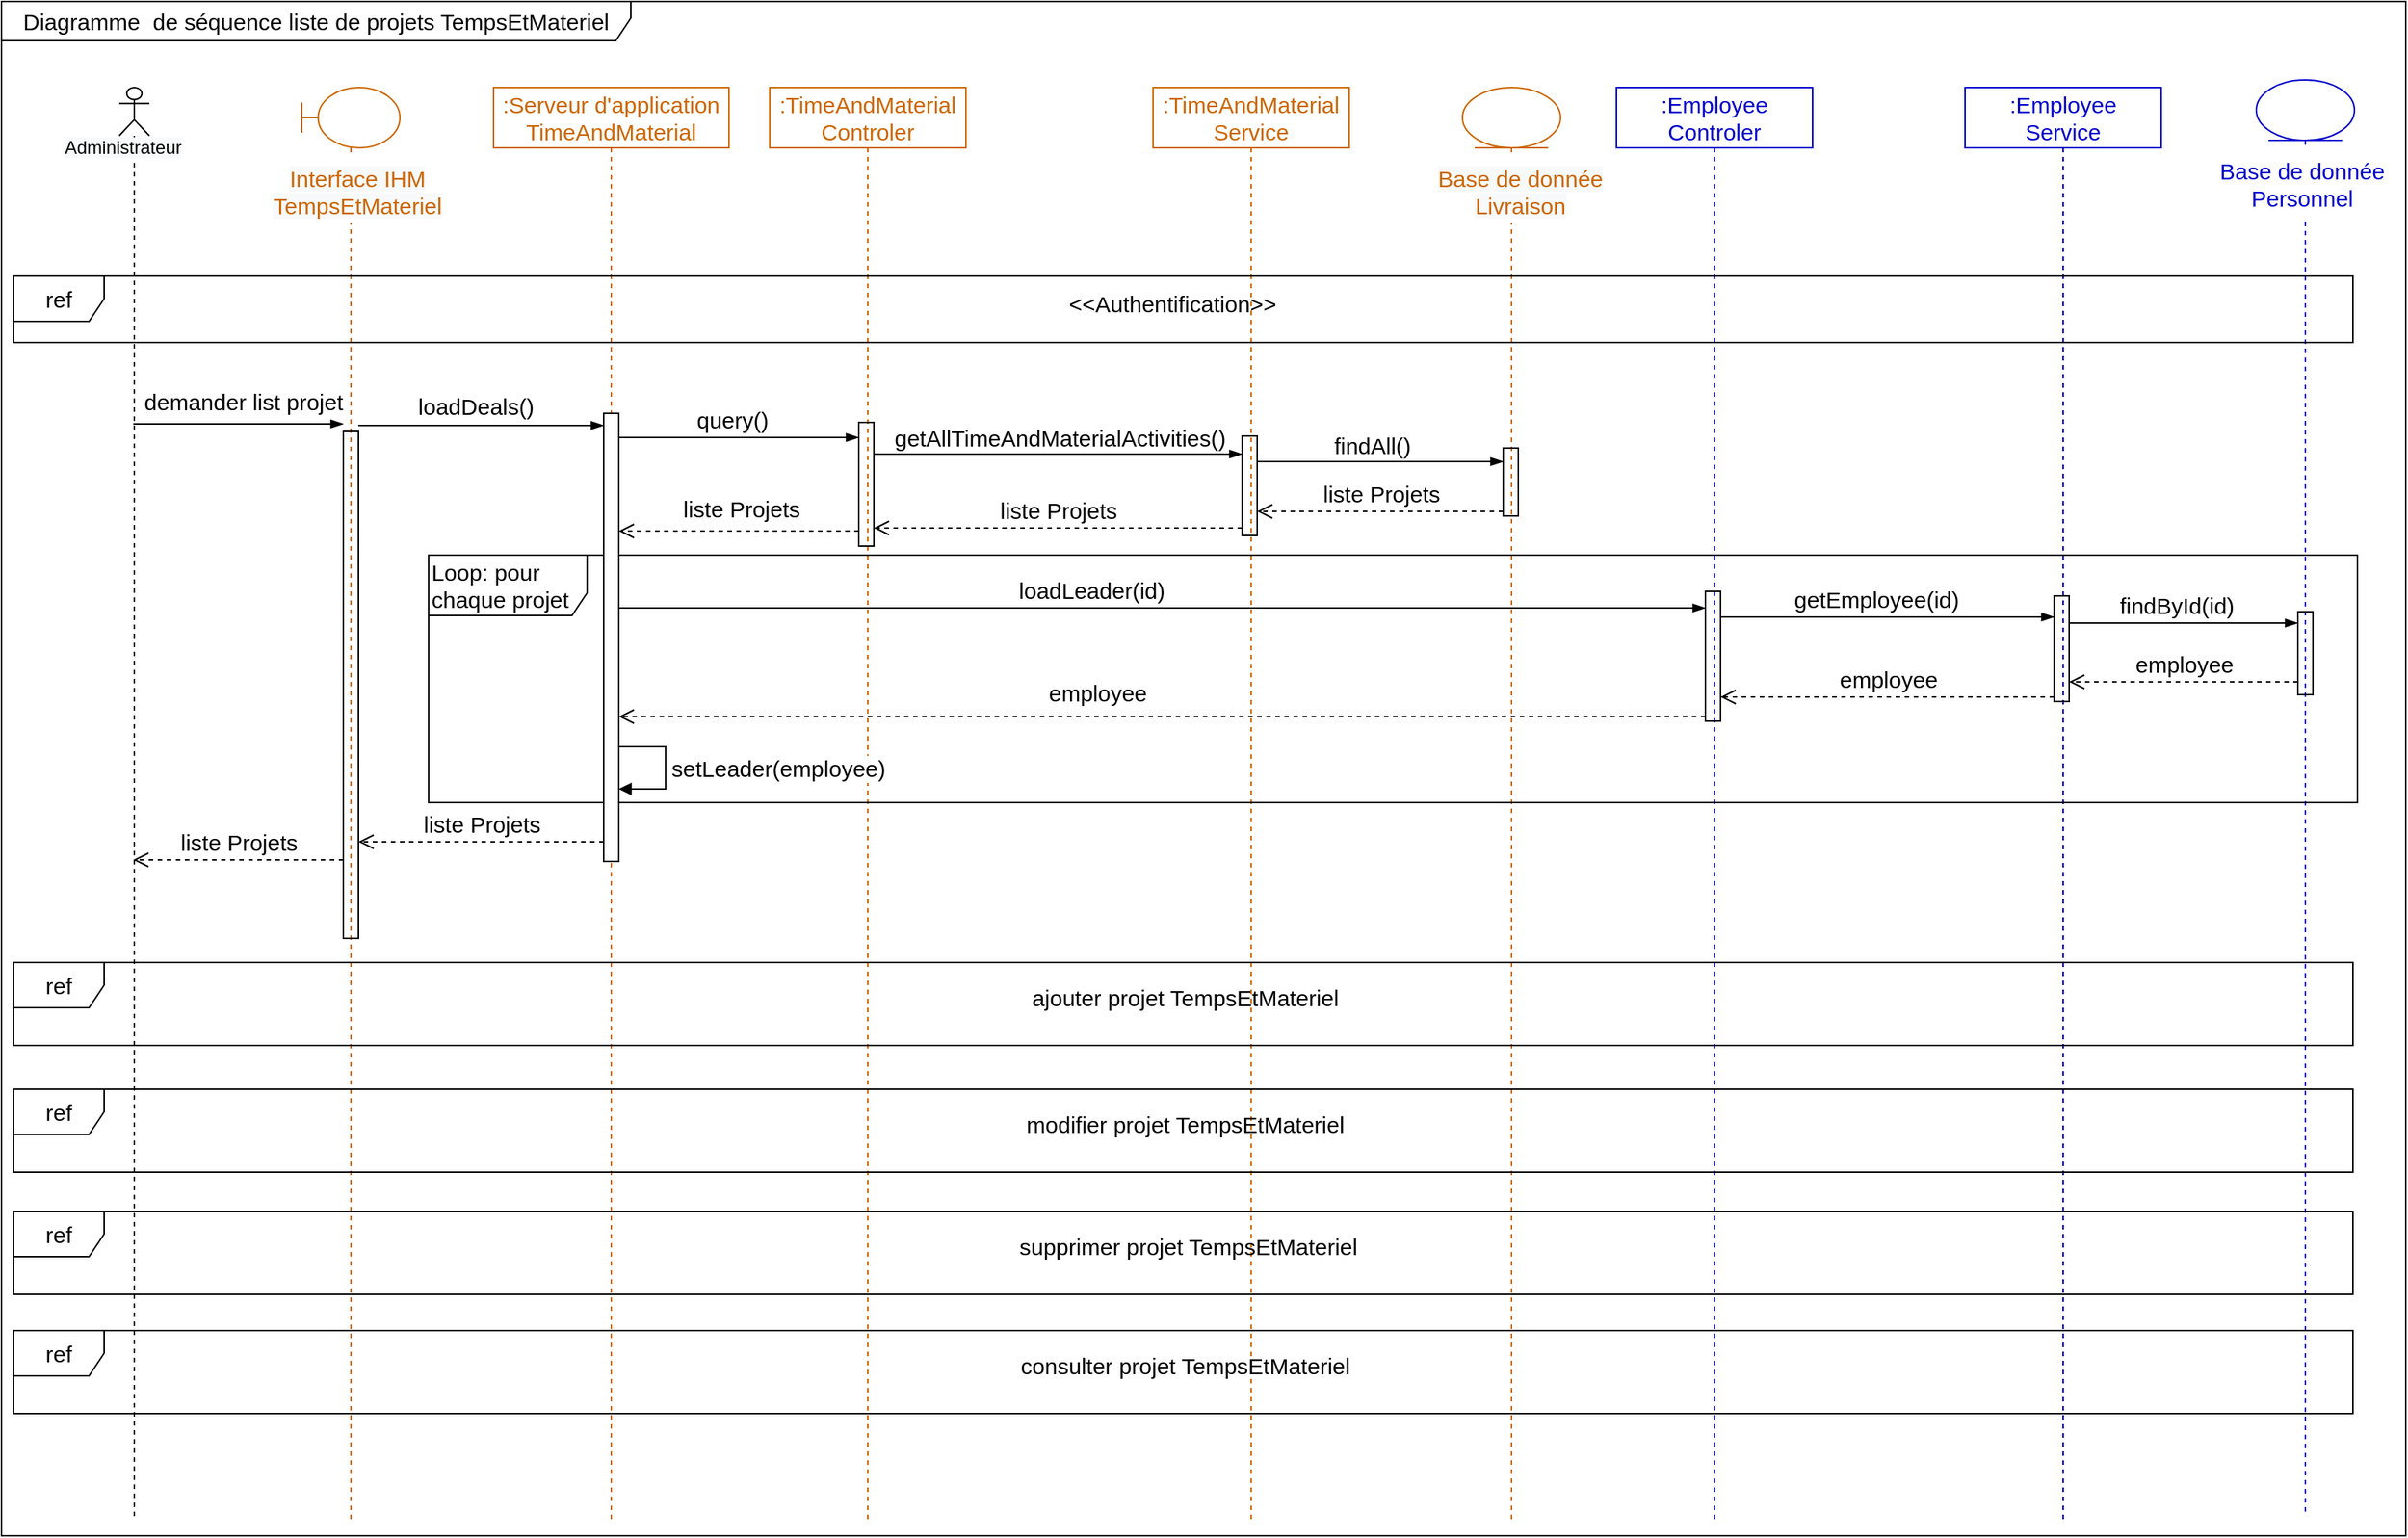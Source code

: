 <mxfile version="20.2.3" type="github">
  <diagram id="GG7RsVFY-ZaRTAt75dBU" name="Page-1">
    <mxGraphModel dx="1778" dy="993" grid="0" gridSize="10" guides="1" tooltips="1" connect="1" arrows="1" fold="1" page="1" pageScale="1" pageWidth="827" pageHeight="1169" math="0" shadow="0">
      <root>
        <mxCell id="0" />
        <mxCell id="1" parent="0" />
        <mxCell id="DRZjtDO21QbI87yVFXPy-56" value="Diagramme&amp;nbsp; de séquence liste de projets TempsEtMateriel" style="shape=umlFrame;whiteSpace=wrap;html=1;rounded=0;shadow=0;glass=0;sketch=0;fontSize=15;fillColor=none;width=417;height=26;" parent="1" vertex="1">
          <mxGeometry x="32" y="8" width="1593" height="1017" as="geometry" />
        </mxCell>
        <mxCell id="DRZjtDO21QbI87yVFXPy-7" value=":TimeAndMaterial&lt;br&gt;Controler" style="shape=umlLifeline;perimeter=lifelinePerimeter;whiteSpace=wrap;html=1;container=1;collapsible=0;recursiveResize=0;outlineConnect=0;rounded=0;shadow=0;glass=0;sketch=0;fillColor=none;fontSize=15;fontColor=#CC6600;strokeColor=#CC6600;" parent="1" vertex="1">
          <mxGeometry x="541" y="65" width="130" height="950" as="geometry" />
        </mxCell>
        <mxCell id="DRZjtDO21QbI87yVFXPy-24" value="" style="html=1;points=[];perimeter=orthogonalPerimeter;rounded=0;shadow=0;glass=0;sketch=0;fontSize=15;fillColor=none;" parent="DRZjtDO21QbI87yVFXPy-7" vertex="1">
          <mxGeometry x="59" y="222" width="10" height="82" as="geometry" />
        </mxCell>
        <mxCell id="DRZjtDO21QbI87yVFXPy-2" value="" style="shape=umlLifeline;participant=umlActor;perimeter=lifelinePerimeter;whiteSpace=wrap;html=1;container=1;collapsible=0;recursiveResize=0;verticalAlign=top;spacingTop=36;outlineConnect=0;fillColor=none;size=32;sketch=0;shadow=0;rounded=0;glass=0;" parent="1" vertex="1">
          <mxGeometry x="110" y="65" width="20" height="950" as="geometry" />
        </mxCell>
        <mxCell id="DRZjtDO21QbI87yVFXPy-3" value="&lt;span style=&quot;color: rgb(0, 0, 0); font-family: Helvetica; font-size: 12px; font-style: normal; font-variant-ligatures: normal; font-variant-caps: normal; font-weight: 400; letter-spacing: normal; orphans: 2; text-align: center; text-indent: 0px; text-transform: none; widows: 2; word-spacing: 0px; -webkit-text-stroke-width: 0px; background-color: rgb(248, 249, 250); text-decoration-thickness: initial; text-decoration-style: initial; text-decoration-color: initial; float: none; display: inline !important;&quot;&gt;Administrateur&lt;/span&gt;" style="text;whiteSpace=wrap;html=1;" parent="1" vertex="1">
          <mxGeometry x="72" y="91" width="105" height="36" as="geometry" />
        </mxCell>
        <mxCell id="DRZjtDO21QbI87yVFXPy-8" value=":TimeAndMaterial&lt;br&gt;Service" style="shape=umlLifeline;perimeter=lifelinePerimeter;whiteSpace=wrap;html=1;container=1;collapsible=0;recursiveResize=0;outlineConnect=0;rounded=0;shadow=0;glass=0;sketch=0;fillColor=none;fontSize=15;fontColor=#CC6600;strokeColor=#CC6600;" parent="1" vertex="1">
          <mxGeometry x="795" y="65" width="130" height="950" as="geometry" />
        </mxCell>
        <mxCell id="DRZjtDO21QbI87yVFXPy-27" value="" style="html=1;points=[];perimeter=orthogonalPerimeter;rounded=0;shadow=0;glass=0;sketch=0;fontSize=15;fillColor=none;" parent="DRZjtDO21QbI87yVFXPy-8" vertex="1">
          <mxGeometry x="59" y="231" width="10" height="66" as="geometry" />
        </mxCell>
        <mxCell id="DRZjtDO21QbI87yVFXPy-10" value="" style="shape=umlLifeline;participant=umlEntity;perimeter=lifelinePerimeter;whiteSpace=wrap;html=1;container=1;collapsible=0;recursiveResize=0;verticalAlign=top;spacingTop=36;outlineConnect=0;rounded=0;shadow=0;glass=0;sketch=0;fontSize=15;fillColor=none;fontColor=#CC6600;strokeColor=#CC6600;" parent="1" vertex="1">
          <mxGeometry x="1000" y="65" width="65" height="950" as="geometry" />
        </mxCell>
        <mxCell id="DRZjtDO21QbI87yVFXPy-29" value="" style="html=1;points=[];perimeter=orthogonalPerimeter;rounded=0;shadow=0;glass=0;sketch=0;fontSize=15;fillColor=none;" parent="DRZjtDO21QbI87yVFXPy-10" vertex="1">
          <mxGeometry x="27" y="239" width="10" height="45" as="geometry" />
        </mxCell>
        <mxCell id="DRZjtDO21QbI87yVFXPy-11" value="&lt;span style=&quot;font-family: Helvetica; font-size: 15px; font-style: normal; font-variant-ligatures: normal; font-variant-caps: normal; font-weight: 400; letter-spacing: normal; orphans: 2; text-indent: 0px; text-transform: none; widows: 2; word-spacing: 0px; -webkit-text-stroke-width: 0px; background-color: rgb(248, 249, 250); text-decoration-thickness: initial; text-decoration-style: initial; text-decoration-color: initial; float: none; display: inline !important;&quot;&gt;Base de donnée&lt;br&gt;Livraison&lt;br&gt;&lt;/span&gt;" style="text;whiteSpace=wrap;html=1;fontSize=15;align=center;fillColor=default;fontColor=#CC6600;" parent="DRZjtDO21QbI87yVFXPy-10" vertex="1">
          <mxGeometry x="-21" y="45" width="119" height="45" as="geometry" />
        </mxCell>
        <mxCell id="DRZjtDO21QbI87yVFXPy-12" value="" style="shape=umlLifeline;participant=umlBoundary;perimeter=lifelinePerimeter;whiteSpace=wrap;html=1;container=1;collapsible=0;recursiveResize=0;verticalAlign=top;spacingTop=36;outlineConnect=0;rounded=0;shadow=0;glass=0;sketch=0;fontSize=15;fillColor=none;fontColor=#CC6600;strokeColor=#CC6600;" parent="1" vertex="1">
          <mxGeometry x="231" y="65" width="65" height="950" as="geometry" />
        </mxCell>
        <mxCell id="DRZjtDO21QbI87yVFXPy-13" value="&lt;span style=&quot;font-family: Helvetica; font-size: 15px; font-style: normal; font-variant-ligatures: normal; font-variant-caps: normal; font-weight: 400; letter-spacing: normal; orphans: 2; text-indent: 0px; text-transform: none; widows: 2; word-spacing: 0px; -webkit-text-stroke-width: 0px; background-color: rgb(248, 249, 250); text-decoration-thickness: initial; text-decoration-style: initial; text-decoration-color: initial; float: none; display: inline !important;&quot;&gt;Interface IHM&lt;/span&gt;&lt;br style=&quot;font-family: Helvetica; font-size: 15px; font-style: normal; font-variant-ligatures: normal; font-variant-caps: normal; font-weight: 400; letter-spacing: normal; orphans: 2; text-indent: 0px; text-transform: none; widows: 2; word-spacing: 0px; -webkit-text-stroke-width: 0px; background-color: rgb(248, 249, 250); text-decoration-thickness: initial; text-decoration-style: initial; text-decoration-color: initial;&quot;&gt;&lt;span style=&quot;font-family: Helvetica; font-size: 15px; font-style: normal; font-variant-ligatures: normal; font-variant-caps: normal; font-weight: 400; letter-spacing: normal; orphans: 2; text-indent: 0px; text-transform: none; widows: 2; word-spacing: 0px; -webkit-text-stroke-width: 0px; background-color: rgb(248, 249, 250); text-decoration-thickness: initial; text-decoration-style: initial; text-decoration-color: initial; float: none; display: inline !important;&quot;&gt;TempsEtMateriel&lt;/span&gt;" style="text;whiteSpace=wrap;html=1;fontSize=15;align=center;fillColor=default;fontColor=#CC6600;" parent="DRZjtDO21QbI87yVFXPy-12" vertex="1">
          <mxGeometry x="-24" y="45" width="122" height="45" as="geometry" />
        </mxCell>
        <mxCell id="DRZjtDO21QbI87yVFXPy-21" value="" style="html=1;points=[];perimeter=orthogonalPerimeter;rounded=0;shadow=0;glass=0;sketch=0;fontSize=15;fillColor=none;" parent="DRZjtDO21QbI87yVFXPy-12" vertex="1">
          <mxGeometry x="27.5" y="228" width="10" height="336" as="geometry" />
        </mxCell>
        <mxCell id="DRZjtDO21QbI87yVFXPy-14" value=":Employee&lt;br&gt;Controler" style="shape=umlLifeline;perimeter=lifelinePerimeter;whiteSpace=wrap;html=1;container=1;collapsible=0;recursiveResize=0;outlineConnect=0;rounded=0;shadow=0;glass=0;sketch=0;fillColor=none;fontSize=15;strokeColor=#0000CC;fontColor=#0000CC;" parent="1" vertex="1">
          <mxGeometry x="1102" y="65" width="130" height="950" as="geometry" />
        </mxCell>
        <mxCell id="DRZjtDO21QbI87yVFXPy-41" value="" style="html=1;points=[];perimeter=orthogonalPerimeter;rounded=0;shadow=0;glass=0;sketch=0;fontSize=15;fillColor=none;" parent="DRZjtDO21QbI87yVFXPy-14" vertex="1">
          <mxGeometry x="59" y="334" width="10" height="86" as="geometry" />
        </mxCell>
        <mxCell id="DRZjtDO21QbI87yVFXPy-16" value="" style="shape=umlLifeline;participant=umlEntity;perimeter=lifelinePerimeter;whiteSpace=wrap;html=1;container=1;collapsible=0;recursiveResize=0;verticalAlign=top;spacingTop=36;outlineConnect=0;rounded=0;shadow=0;glass=0;sketch=0;fontSize=15;fillColor=none;strokeColor=#0000CC;" parent="1" vertex="1">
          <mxGeometry x="1526" y="60" width="65" height="950" as="geometry" />
        </mxCell>
        <mxCell id="DRZjtDO21QbI87yVFXPy-17" value="Base de donnée&lt;br&gt;Personnel" style="text;whiteSpace=wrap;html=1;fontSize=15;align=center;fillColor=default;fontColor=#0000CC;" parent="DRZjtDO21QbI87yVFXPy-16" vertex="1">
          <mxGeometry x="-33" y="45" width="127" height="48" as="geometry" />
        </mxCell>
        <mxCell id="DRZjtDO21QbI87yVFXPy-46" value="" style="html=1;points=[];perimeter=orthogonalPerimeter;rounded=0;shadow=0;glass=0;sketch=0;fontSize=15;fillColor=none;" parent="DRZjtDO21QbI87yVFXPy-16" vertex="1">
          <mxGeometry x="27.5" y="352.5" width="10" height="55" as="geometry" />
        </mxCell>
        <mxCell id="DRZjtDO21QbI87yVFXPy-15" value=":Employee&lt;br&gt;Service" style="shape=umlLifeline;perimeter=lifelinePerimeter;whiteSpace=wrap;html=1;container=1;collapsible=0;recursiveResize=0;outlineConnect=0;rounded=0;shadow=0;glass=0;sketch=0;fillColor=none;fontSize=15;strokeColor=#0000CC;fontColor=#0000CC;" parent="1" vertex="1">
          <mxGeometry x="1333" y="65" width="130" height="950" as="geometry" />
        </mxCell>
        <mxCell id="DRZjtDO21QbI87yVFXPy-43" value="" style="html=1;points=[];perimeter=orthogonalPerimeter;rounded=0;shadow=0;glass=0;sketch=0;fontSize=15;fillColor=none;" parent="DRZjtDO21QbI87yVFXPy-15" vertex="1">
          <mxGeometry x="59" y="337" width="10" height="70" as="geometry" />
        </mxCell>
        <mxCell id="DRZjtDO21QbI87yVFXPy-18" value="" style="edgeStyle=elbowEdgeStyle;fontSize=12;html=1;endArrow=blockThin;endFill=1;rounded=0;" parent="1" edge="1">
          <mxGeometry width="160" relative="1" as="geometry">
            <mxPoint x="119.324" y="288" as="sourcePoint" />
            <mxPoint x="258.5" y="288" as="targetPoint" />
            <Array as="points">
              <mxPoint x="190" y="288" />
              <mxPoint x="171" y="261" />
            </Array>
          </mxGeometry>
        </mxCell>
        <mxCell id="DRZjtDO21QbI87yVFXPy-19" value="demander list projet" style="edgeLabel;html=1;align=center;verticalAlign=middle;resizable=0;points=[];fontSize=15;" parent="DRZjtDO21QbI87yVFXPy-18" vertex="1" connectable="0">
          <mxGeometry x="-0.395" relative="1" as="geometry">
            <mxPoint x="30" y="-15" as="offset" />
          </mxGeometry>
        </mxCell>
        <mxCell id="DRZjtDO21QbI87yVFXPy-23" value="" style="edgeStyle=elbowEdgeStyle;fontSize=12;html=1;endArrow=blockThin;endFill=1;rounded=0;" parent="1" source="kpgrijez0biBoFg0Qp2z-3" target="DRZjtDO21QbI87yVFXPy-24" edge="1">
          <mxGeometry width="160" relative="1" as="geometry">
            <mxPoint x="532" y="237" as="sourcePoint" />
            <mxPoint x="637" y="443" as="targetPoint" />
            <Array as="points">
              <mxPoint x="561" y="297" />
              <mxPoint x="444" y="291" />
              <mxPoint x="426" y="304" />
            </Array>
          </mxGeometry>
        </mxCell>
        <mxCell id="DRZjtDO21QbI87yVFXPy-25" value="query()" style="edgeLabel;html=1;align=center;verticalAlign=middle;resizable=0;points=[];fontSize=15;" parent="DRZjtDO21QbI87yVFXPy-23" vertex="1" connectable="0">
          <mxGeometry x="-0.219" y="3" relative="1" as="geometry">
            <mxPoint x="13" y="-9" as="offset" />
          </mxGeometry>
        </mxCell>
        <mxCell id="DRZjtDO21QbI87yVFXPy-26" value="" style="edgeStyle=elbowEdgeStyle;fontSize=12;html=1;endArrow=blockThin;endFill=1;rounded=0;" parent="1" source="DRZjtDO21QbI87yVFXPy-24" target="DRZjtDO21QbI87yVFXPy-27" edge="1">
          <mxGeometry width="160" relative="1" as="geometry">
            <mxPoint x="394" y="355" as="sourcePoint" />
            <mxPoint x="554" y="355" as="targetPoint" />
            <Array as="points">
              <mxPoint x="753" y="308" />
              <mxPoint x="602" y="293" />
              <mxPoint x="527" y="322" />
            </Array>
          </mxGeometry>
        </mxCell>
        <mxCell id="DRZjtDO21QbI87yVFXPy-28" value="getAllTimeAndMaterialActivities()" style="edgeLabel;html=1;align=center;verticalAlign=middle;resizable=0;points=[];fontSize=15;" parent="DRZjtDO21QbI87yVFXPy-26" vertex="1" connectable="0">
          <mxGeometry x="0.124" relative="1" as="geometry">
            <mxPoint x="-14" y="-11" as="offset" />
          </mxGeometry>
        </mxCell>
        <mxCell id="DRZjtDO21QbI87yVFXPy-30" value="" style="edgeStyle=elbowEdgeStyle;fontSize=12;html=1;endArrow=blockThin;endFill=1;rounded=0;" parent="1" source="DRZjtDO21QbI87yVFXPy-27" target="DRZjtDO21QbI87yVFXPy-29" edge="1">
          <mxGeometry width="160" relative="1" as="geometry">
            <mxPoint x="474" y="355" as="sourcePoint" />
            <mxPoint x="634" y="355" as="targetPoint" />
            <Array as="points">
              <mxPoint x="869" y="313" />
              <mxPoint x="766" y="318" />
            </Array>
          </mxGeometry>
        </mxCell>
        <mxCell id="DRZjtDO21QbI87yVFXPy-31" value="findAll()" style="edgeLabel;html=1;align=center;verticalAlign=middle;resizable=0;points=[];fontSize=15;" parent="DRZjtDO21QbI87yVFXPy-30" vertex="1" connectable="0">
          <mxGeometry x="-0.356" y="2" relative="1" as="geometry">
            <mxPoint x="23" y="-9" as="offset" />
          </mxGeometry>
        </mxCell>
        <mxCell id="DRZjtDO21QbI87yVFXPy-32" value="liste Projets" style="html=1;verticalAlign=bottom;endArrow=open;dashed=1;endSize=8;rounded=0;fontSize=15;" parent="1" edge="1" target="DRZjtDO21QbI87yVFXPy-27" source="DRZjtDO21QbI87yVFXPy-29">
          <mxGeometry relative="1" as="geometry">
            <mxPoint x="806" y="342" as="sourcePoint" />
            <mxPoint x="668" y="342" as="targetPoint" />
            <Array as="points">
              <mxPoint x="948" y="346" />
            </Array>
          </mxGeometry>
        </mxCell>
        <mxCell id="DRZjtDO21QbI87yVFXPy-33" value="liste Projets" style="html=1;verticalAlign=bottom;endArrow=open;dashed=1;endSize=8;rounded=0;fontSize=15;" parent="1" edge="1" target="DRZjtDO21QbI87yVFXPy-24" source="DRZjtDO21QbI87yVFXPy-27">
          <mxGeometry relative="1" as="geometry">
            <mxPoint x="658" y="347" as="sourcePoint" />
            <mxPoint x="477" y="347" as="targetPoint" />
            <Array as="points">
              <mxPoint x="758" y="357" />
            </Array>
          </mxGeometry>
        </mxCell>
        <mxCell id="DRZjtDO21QbI87yVFXPy-34" value="liste Projets" style="html=1;verticalAlign=bottom;endArrow=open;dashed=1;endSize=8;rounded=0;fontSize=15;" parent="1" source="DRZjtDO21QbI87yVFXPy-24" target="kpgrijez0biBoFg0Qp2z-3" edge="1">
          <mxGeometry x="-0.019" y="-3" relative="1" as="geometry">
            <mxPoint x="479" y="359" as="sourcePoint" />
            <mxPoint x="298" y="359" as="targetPoint" />
            <Array as="points">
              <mxPoint x="446" y="359" />
            </Array>
            <mxPoint as="offset" />
          </mxGeometry>
        </mxCell>
        <mxCell id="DRZjtDO21QbI87yVFXPy-38" value="" style="edgeStyle=elbowEdgeStyle;fontSize=12;html=1;endArrow=blockThin;endFill=1;rounded=0;" parent="1" source="kpgrijez0biBoFg0Qp2z-3" target="DRZjtDO21QbI87yVFXPy-41" edge="1">
          <mxGeometry width="160" relative="1" as="geometry">
            <mxPoint x="312" y="410" as="sourcePoint" />
            <mxPoint x="985.5" y="410" as="targetPoint" />
            <Array as="points">
              <mxPoint x="873" y="410" />
            </Array>
          </mxGeometry>
        </mxCell>
        <mxCell id="DRZjtDO21QbI87yVFXPy-39" value="loadLeader(id)" style="edgeLabel;html=1;align=center;verticalAlign=middle;resizable=0;points=[];fontSize=15;" parent="DRZjtDO21QbI87yVFXPy-38" vertex="1" connectable="0">
          <mxGeometry x="-0.256" y="-3" relative="1" as="geometry">
            <mxPoint x="45" y="-15" as="offset" />
          </mxGeometry>
        </mxCell>
        <mxCell id="DRZjtDO21QbI87yVFXPy-42" value="" style="fontSize=12;html=1;endArrow=blockThin;endFill=1;rounded=0;" parent="1" source="DRZjtDO21QbI87yVFXPy-41" target="DRZjtDO21QbI87yVFXPy-43" edge="1">
          <mxGeometry width="160" relative="1" as="geometry">
            <mxPoint x="917" y="389" as="sourcePoint" />
            <mxPoint x="1077" y="389" as="targetPoint" />
            <Array as="points">
              <mxPoint x="1263" y="416" />
            </Array>
          </mxGeometry>
        </mxCell>
        <mxCell id="DRZjtDO21QbI87yVFXPy-45" value="getEmployee(id)" style="edgeLabel;html=1;align=center;verticalAlign=middle;resizable=0;points=[];fontSize=15;" parent="DRZjtDO21QbI87yVFXPy-42" vertex="1" connectable="0">
          <mxGeometry x="-0.254" y="1" relative="1" as="geometry">
            <mxPoint x="20" y="-11" as="offset" />
          </mxGeometry>
        </mxCell>
        <mxCell id="DRZjtDO21QbI87yVFXPy-47" value="" style="edgeStyle=elbowEdgeStyle;fontSize=12;html=1;endArrow=blockThin;endFill=1;rounded=0;" parent="1" source="DRZjtDO21QbI87yVFXPy-43" target="DRZjtDO21QbI87yVFXPy-46" edge="1">
          <mxGeometry width="160" relative="1" as="geometry">
            <mxPoint x="1065" y="396" as="sourcePoint" />
            <mxPoint x="1225" y="396" as="targetPoint" />
            <Array as="points">
              <mxPoint x="1442" y="420" />
              <mxPoint x="1334" y="409" />
            </Array>
          </mxGeometry>
        </mxCell>
        <mxCell id="DRZjtDO21QbI87yVFXPy-48" value="findById(id)" style="edgeLabel;html=1;align=center;verticalAlign=middle;resizable=0;points=[];fontSize=15;" parent="DRZjtDO21QbI87yVFXPy-47" vertex="1" connectable="0">
          <mxGeometry x="-0.269" y="1" relative="1" as="geometry">
            <mxPoint x="15" y="-11" as="offset" />
          </mxGeometry>
        </mxCell>
        <mxCell id="DRZjtDO21QbI87yVFXPy-49" value="employee" style="html=1;verticalAlign=bottom;endArrow=open;dashed=1;endSize=8;rounded=0;fontSize=15;" parent="1" source="DRZjtDO21QbI87yVFXPy-46" target="DRZjtDO21QbI87yVFXPy-43" edge="1">
          <mxGeometry relative="1" as="geometry">
            <mxPoint x="1511" y="460" as="sourcePoint" />
            <mxPoint x="1221" y="462" as="targetPoint" />
            <Array as="points">
              <mxPoint x="1449" y="459" />
            </Array>
          </mxGeometry>
        </mxCell>
        <mxCell id="DRZjtDO21QbI87yVFXPy-50" value="employee" style="html=1;verticalAlign=bottom;endArrow=open;dashed=1;endSize=8;rounded=0;fontSize=15;" parent="1" edge="1" target="DRZjtDO21QbI87yVFXPy-41" source="DRZjtDO21QbI87yVFXPy-43">
          <mxGeometry relative="1" as="geometry">
            <mxPoint x="1158" y="471" as="sourcePoint" />
            <mxPoint x="991" y="471" as="targetPoint" />
            <Array as="points">
              <mxPoint x="1237" y="469" />
            </Array>
          </mxGeometry>
        </mxCell>
        <mxCell id="DRZjtDO21QbI87yVFXPy-51" value="employee" style="html=1;verticalAlign=bottom;endArrow=open;dashed=1;endSize=8;rounded=0;fontSize=15;startArrow=none;" parent="1" source="DRZjtDO21QbI87yVFXPy-41" target="kpgrijez0biBoFg0Qp2z-3" edge="1">
          <mxGeometry x="0.121" y="-4" relative="1" as="geometry">
            <mxPoint x="981" y="481.0" as="sourcePoint" />
            <mxPoint x="312" y="396.509" as="targetPoint" />
            <Array as="points">
              <mxPoint x="964" y="482" />
            </Array>
            <mxPoint as="offset" />
          </mxGeometry>
        </mxCell>
        <mxCell id="DRZjtDO21QbI87yVFXPy-54" value="liste Projets" style="html=1;verticalAlign=bottom;endArrow=open;dashed=1;endSize=8;rounded=0;fontSize=15;" parent="1" edge="1">
          <mxGeometry relative="1" as="geometry">
            <mxPoint x="258.5" y="577" as="sourcePoint" />
            <mxPoint x="119.324" y="577" as="targetPoint" />
            <Array as="points">
              <mxPoint x="221" y="577" />
            </Array>
          </mxGeometry>
        </mxCell>
        <mxCell id="DRZjtDO21QbI87yVFXPy-37" value="Loop: pour &lt;br&gt;chaque&amp;nbsp;&lt;span style=&quot;background-color: initial; text-align: center;&quot;&gt;projet&lt;/span&gt;" style="shape=umlFrame;whiteSpace=wrap;html=1;rounded=0;shadow=0;glass=0;sketch=0;fontSize=15;fillColor=none;width=105;height=40;align=left;" parent="1" vertex="1">
          <mxGeometry x="315" y="375" width="1278" height="164" as="geometry" />
        </mxCell>
        <mxCell id="kpgrijez0biBoFg0Qp2z-1" value=":Serveur d&#39;application&lt;br&gt;TimeAndMaterial" style="shape=umlLifeline;perimeter=lifelinePerimeter;whiteSpace=wrap;html=1;container=1;collapsible=0;recursiveResize=0;outlineConnect=0;rounded=0;shadow=0;glass=0;sketch=0;fillColor=none;fontSize=15;fontColor=#CC6600;strokeColor=#CC6600;" vertex="1" parent="1">
          <mxGeometry x="358" y="65" width="156" height="950" as="geometry" />
        </mxCell>
        <mxCell id="kpgrijez0biBoFg0Qp2z-3" value="" style="html=1;points=[];perimeter=orthogonalPerimeter;" vertex="1" parent="kpgrijez0biBoFg0Qp2z-1">
          <mxGeometry x="73" y="216" width="10" height="297" as="geometry" />
        </mxCell>
        <mxCell id="DRZjtDO21QbI87yVFXPy-53" value="setLeader(employee)" style="edgeStyle=orthogonalEdgeStyle;html=1;align=left;spacingLeft=2;endArrow=block;rounded=0;fontSize=15;" parent="kpgrijez0biBoFg0Qp2z-1" source="kpgrijez0biBoFg0Qp2z-3" edge="1" target="kpgrijez0biBoFg0Qp2z-3">
          <mxGeometry relative="1" as="geometry">
            <mxPoint x="-59" y="421" as="sourcePoint" />
            <Array as="points">
              <mxPoint x="114" y="437" />
              <mxPoint x="114" y="465" />
            </Array>
            <mxPoint x="-46" y="452" as="targetPoint" />
          </mxGeometry>
        </mxCell>
        <mxCell id="kpgrijez0biBoFg0Qp2z-4" value="" style="fontSize=12;html=1;endArrow=blockThin;endFill=1;rounded=0;" edge="1" parent="1" target="kpgrijez0biBoFg0Qp2z-3">
          <mxGeometry width="160" relative="1" as="geometry">
            <mxPoint x="268.5" y="289" as="sourcePoint" />
            <mxPoint x="599" y="417" as="targetPoint" />
            <Array as="points">
              <mxPoint x="382" y="289" />
            </Array>
          </mxGeometry>
        </mxCell>
        <mxCell id="kpgrijez0biBoFg0Qp2z-5" value="loadDeals()" style="edgeLabel;html=1;align=center;verticalAlign=middle;resizable=0;points=[];fontSize=15;" vertex="1" connectable="0" parent="kpgrijez0biBoFg0Qp2z-4">
          <mxGeometry x="-0.006" y="-3" relative="1" as="geometry">
            <mxPoint x="-4" y="-16" as="offset" />
          </mxGeometry>
        </mxCell>
        <mxCell id="kpgrijez0biBoFg0Qp2z-6" value="&lt;span style=&quot;font-size: 15px;&quot;&gt;liste Projets&lt;/span&gt;" style="html=1;verticalAlign=bottom;endArrow=open;dashed=1;endSize=8;rounded=0;" edge="1" parent="1" source="kpgrijez0biBoFg0Qp2z-3">
          <mxGeometry relative="1" as="geometry">
            <mxPoint x="518" y="479" as="sourcePoint" />
            <mxPoint x="268.5" y="565.0" as="targetPoint" />
            <Array as="points">
              <mxPoint x="373" y="565" />
            </Array>
          </mxGeometry>
        </mxCell>
        <mxCell id="kpgrijez0biBoFg0Qp2z-9" value="ref" style="shape=umlFrame;whiteSpace=wrap;html=1;labelBackgroundColor=none;fontSize=15;" vertex="1" parent="1">
          <mxGeometry x="40" y="190" width="1550" height="44" as="geometry" />
        </mxCell>
        <mxCell id="kpgrijez0biBoFg0Qp2z-10" value="&amp;lt;&amp;lt;Authentification&amp;gt;&amp;gt;" style="text;html=1;strokeColor=none;fillColor=none;align=center;verticalAlign=middle;whiteSpace=wrap;rounded=0;labelBackgroundColor=none;fontSize=15;fontColor=#000000;" vertex="1" parent="1">
          <mxGeometry x="778" y="193" width="60" height="30" as="geometry" />
        </mxCell>
        <mxCell id="kpgrijez0biBoFg0Qp2z-11" value="ref" style="shape=umlFrame;whiteSpace=wrap;html=1;labelBackgroundColor=none;fontSize=15;" vertex="1" parent="1">
          <mxGeometry x="40" y="645" width="1550" height="55" as="geometry" />
        </mxCell>
        <mxCell id="kpgrijez0biBoFg0Qp2z-12" value="ajouter projet TempsEtMateriel" style="text;html=1;strokeColor=none;fillColor=none;align=center;verticalAlign=middle;whiteSpace=wrap;rounded=0;labelBackgroundColor=none;fontSize=15;fontColor=#000000;" vertex="1" parent="1">
          <mxGeometry x="675" y="653" width="283" height="30" as="geometry" />
        </mxCell>
        <mxCell id="kpgrijez0biBoFg0Qp2z-16" value="ref" style="shape=umlFrame;whiteSpace=wrap;html=1;labelBackgroundColor=none;fontSize=15;" vertex="1" parent="1">
          <mxGeometry x="40" y="729" width="1550" height="55" as="geometry" />
        </mxCell>
        <mxCell id="kpgrijez0biBoFg0Qp2z-15" value="modifier projet TempsEtMateriel" style="text;html=1;strokeColor=none;fillColor=none;align=center;verticalAlign=middle;whiteSpace=wrap;rounded=0;labelBackgroundColor=none;fontSize=15;fontColor=#000000;" vertex="1" parent="1">
          <mxGeometry x="675" y="737" width="283" height="30" as="geometry" />
        </mxCell>
        <mxCell id="kpgrijez0biBoFg0Qp2z-17" value="ref" style="shape=umlFrame;whiteSpace=wrap;html=1;labelBackgroundColor=none;fontSize=15;" vertex="1" parent="1">
          <mxGeometry x="40" y="810" width="1550" height="55" as="geometry" />
        </mxCell>
        <mxCell id="kpgrijez0biBoFg0Qp2z-18" value="supprimer projet TempsEtMateriel" style="text;html=1;strokeColor=none;fillColor=none;align=center;verticalAlign=middle;whiteSpace=wrap;rounded=0;labelBackgroundColor=none;fontSize=15;fontColor=#000000;" vertex="1" parent="1">
          <mxGeometry x="676.5" y="818" width="283" height="30" as="geometry" />
        </mxCell>
        <mxCell id="kpgrijez0biBoFg0Qp2z-19" value="ref" style="shape=umlFrame;whiteSpace=wrap;html=1;labelBackgroundColor=none;fontSize=15;" vertex="1" parent="1">
          <mxGeometry x="40" y="889" width="1550" height="55" as="geometry" />
        </mxCell>
        <mxCell id="kpgrijez0biBoFg0Qp2z-20" value="consulter projet TempsEtMateriel" style="text;html=1;strokeColor=none;fillColor=none;align=center;verticalAlign=middle;whiteSpace=wrap;rounded=0;labelBackgroundColor=none;fontSize=15;fontColor=#000000;" vertex="1" parent="1">
          <mxGeometry x="675" y="897" width="283" height="30" as="geometry" />
        </mxCell>
      </root>
    </mxGraphModel>
  </diagram>
</mxfile>
